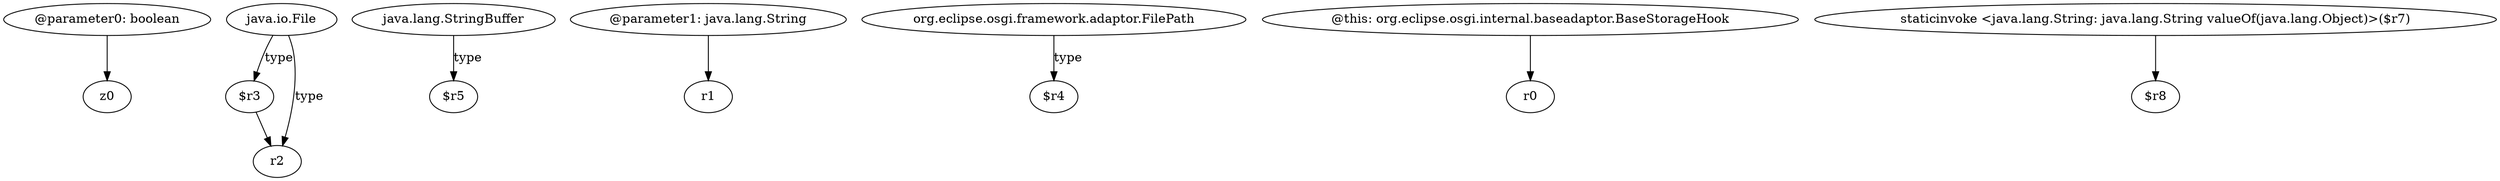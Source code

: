 digraph g {
0[label="@parameter0: boolean"]
1[label="z0"]
0->1[label=""]
2[label="java.io.File"]
3[label="$r3"]
2->3[label="type"]
4[label="java.lang.StringBuffer"]
5[label="$r5"]
4->5[label="type"]
6[label="@parameter1: java.lang.String"]
7[label="r1"]
6->7[label=""]
8[label="r2"]
3->8[label=""]
9[label="org.eclipse.osgi.framework.adaptor.FilePath"]
10[label="$r4"]
9->10[label="type"]
11[label="@this: org.eclipse.osgi.internal.baseadaptor.BaseStorageHook"]
12[label="r0"]
11->12[label=""]
2->8[label="type"]
13[label="staticinvoke <java.lang.String: java.lang.String valueOf(java.lang.Object)>($r7)"]
14[label="$r8"]
13->14[label=""]
}